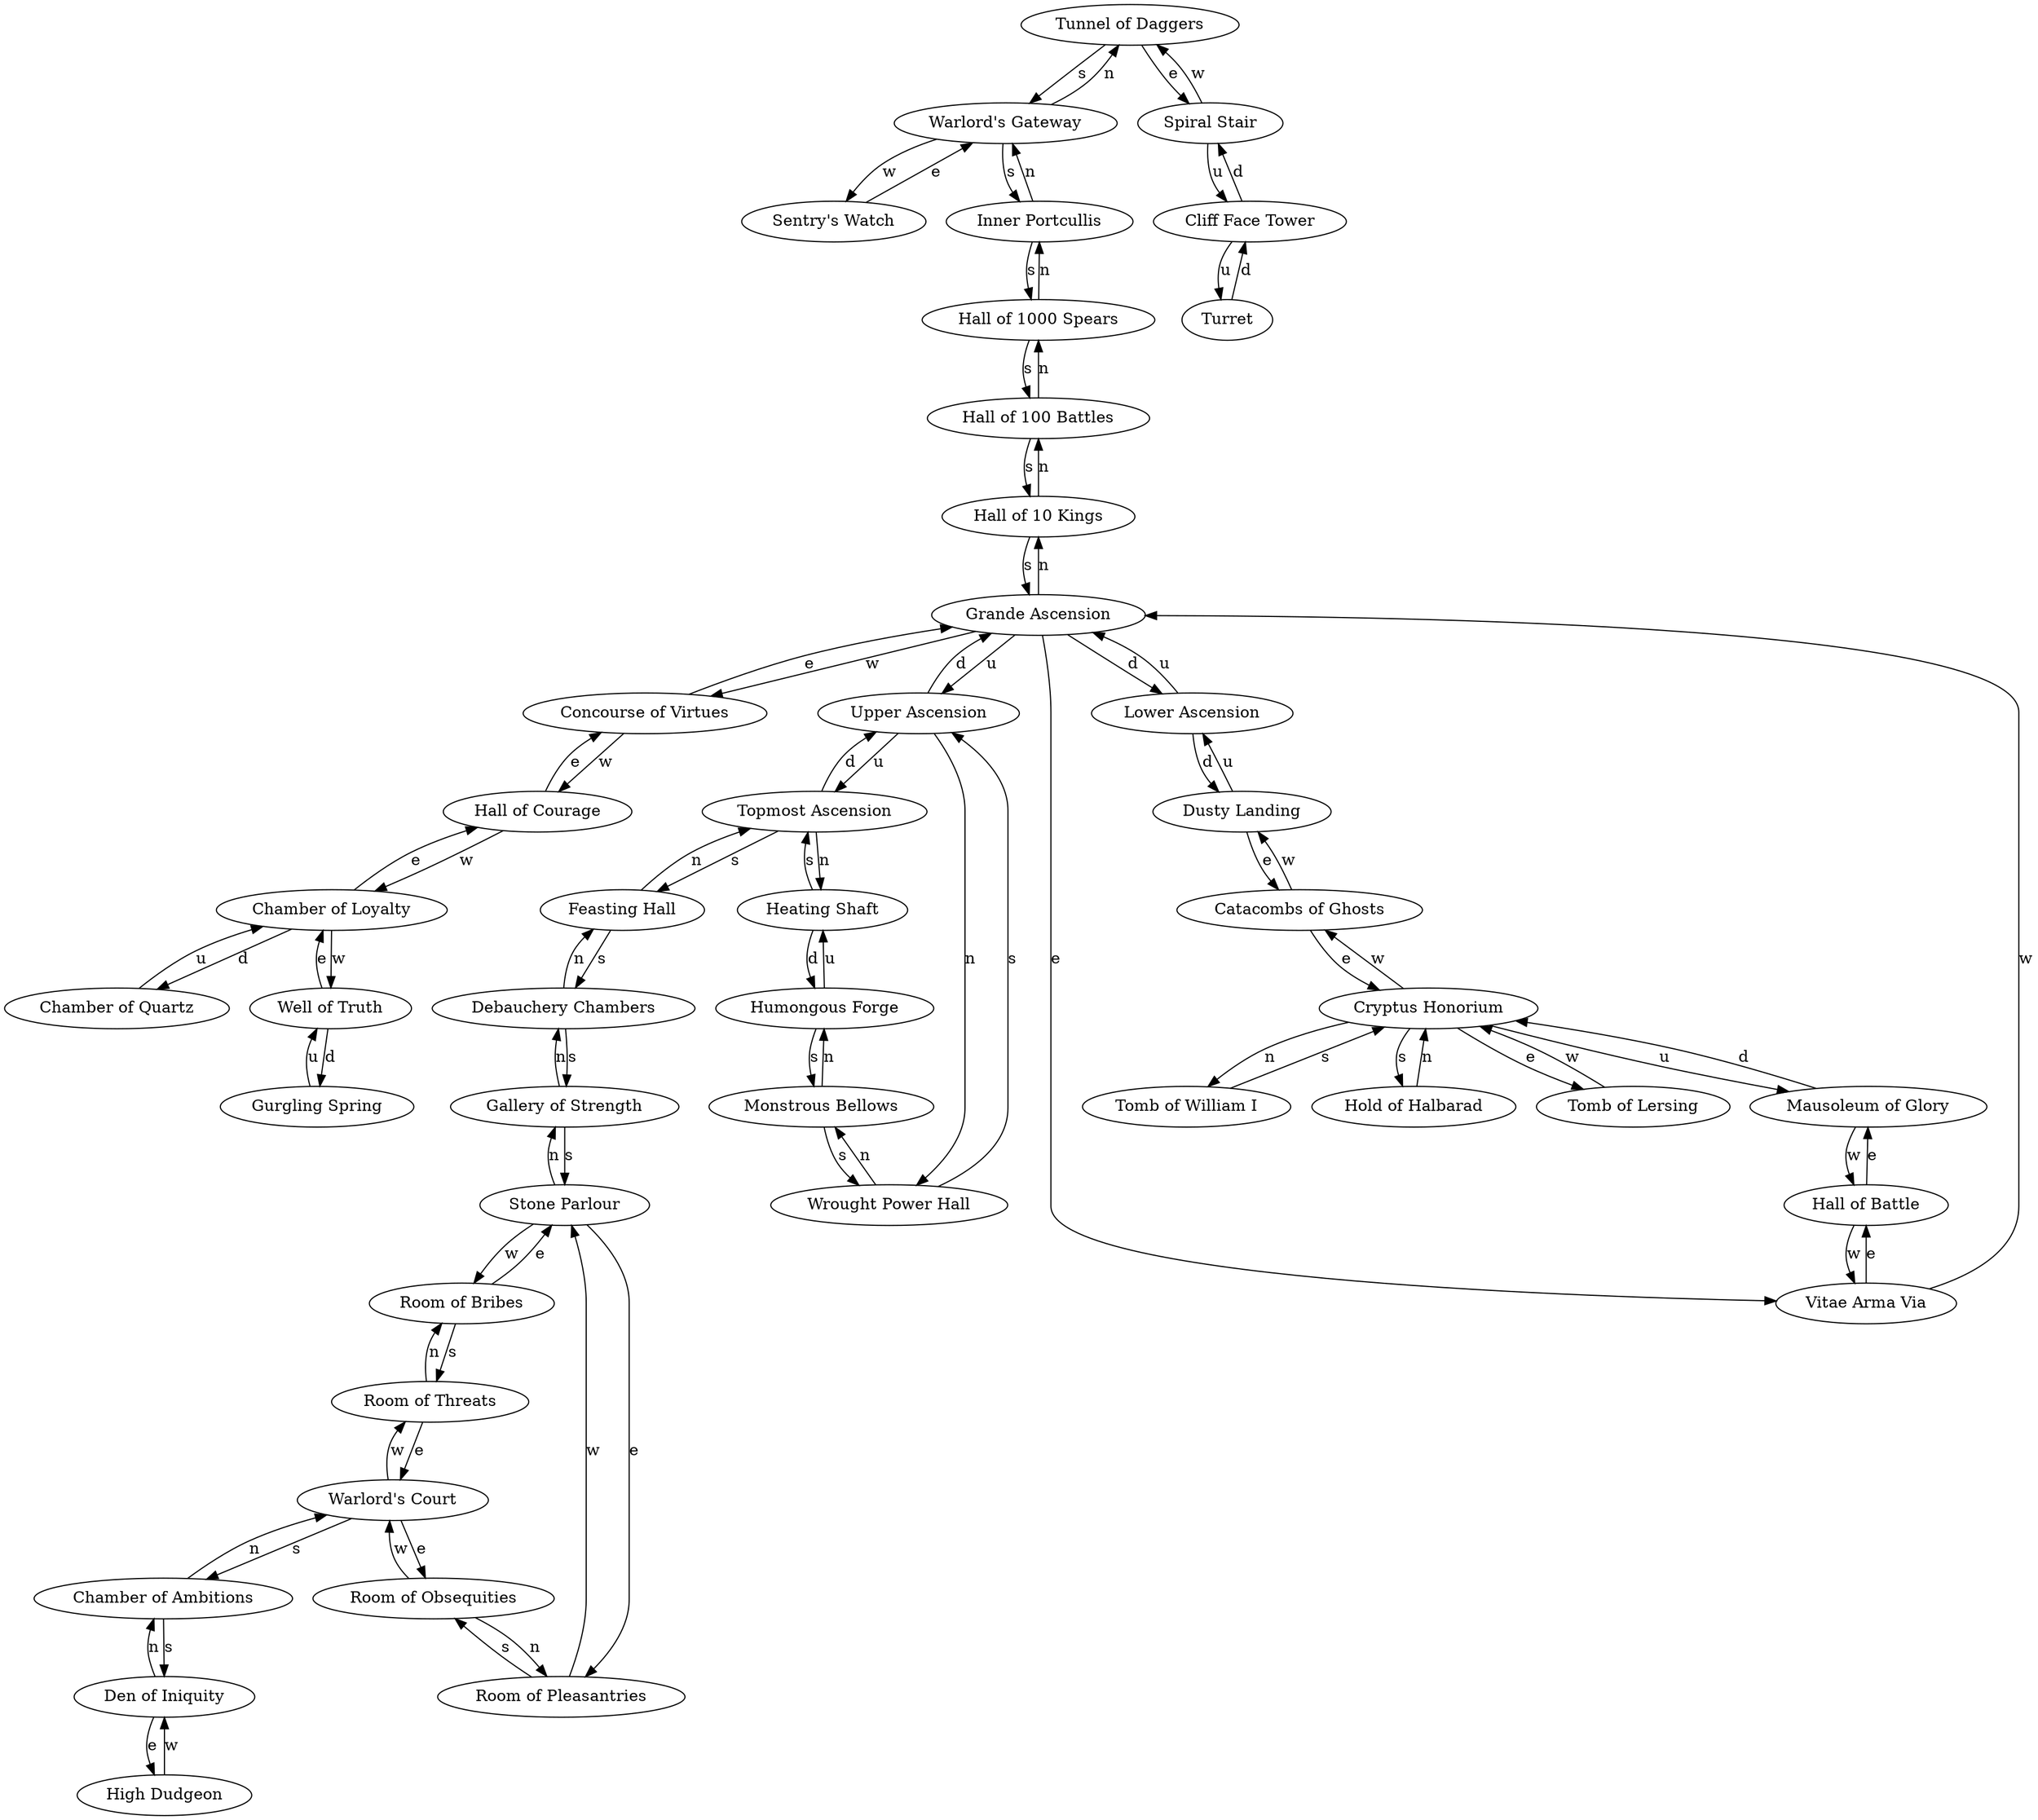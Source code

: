 digraph monster {
room_150 [label="Tunnel of Daggers"];
room_150 -> room_154 [label="s"];
room_150 -> room_151 [label="e"];
room_151 [label="Spiral Stair"];
room_151 -> room_150 [label="w"];
room_151 -> room_152 [label="u"];
room_152 [label="Cliff Face Tower"];
room_152 -> room_153 [label="u"];
room_152 -> room_151 [label="d"];
room_153 [label="Turret"];
room_153 -> room_152 [label="d"];
room_154 [label="Warlord's Gateway"];
room_154 -> room_150 [label="n"];
room_154 -> room_155 [label="s"];
room_154 -> room_156 [label="w"];
room_155 [label="Inner Portcullis"];
room_155 -> room_154 [label="n"];
room_155 -> room_157 [label="s"];
room_156 [label="Sentry's Watch"];
room_156 -> room_154 [label="e"];
room_157 [label="Hall of 1000 Spears"];
room_157 -> room_155 [label="n"];
room_157 -> room_159 [label="s"];
room_158 [label="Hall of 10 Kings"];
room_158 -> room_159 [label="n"];
room_158 -> room_160 [label="s"];
room_159 [label="Hall of 100 Battles"];
room_159 -> room_157 [label="n"];
room_159 -> room_158 [label="s"];
room_160 [label="Grande Ascension"];
room_160 -> room_158 [label="n"];
room_160 -> room_166 [label="e"];
room_160 -> room_161 [label="w"];
room_160 -> room_170 [label="u"];
room_160 -> room_187 [label="d"];
room_161 [label="Concourse of Virtues"];
room_161 -> room_160 [label="e"];
room_161 -> room_162 [label="w"];
room_162 [label="Hall of Courage"];
room_162 -> room_161 [label="e"];
room_162 -> room_163 [label="w"];
room_163 [label="Chamber of Loyalty"];
room_163 -> room_162 [label="e"];
room_163 -> room_164 [label="w"];
room_163 -> room_406 [label="d"];
room_164 [label="Well of Truth"];
room_164 -> room_163 [label="e"];
room_164 -> room_193 [label="d"];
room_166 [label="Vitae Arma Via"];
room_166 -> room_167 [label="e"];
room_166 -> room_160 [label="w"];
room_167 [label="Hall of Battle"];
room_167 -> room_168 [label="e"];
room_167 -> room_166 [label="w"];
room_168 [label="Mausoleum of Glory"];
room_168 -> room_167 [label="w"];
room_168 -> room_169 [label="d"];
room_169 [label="Cryptus Honorium"];
room_169 -> room_190 [label="n"];
room_169 -> room_192 [label="s"];
room_169 -> room_191 [label="e"];
room_169 -> room_189 [label="w"];
room_169 -> room_168 [label="u"];
room_170 [label="Upper Ascension"];
room_170 -> room_171 [label="n"];
room_170 -> room_174 [label="u"];
room_170 -> room_160 [label="d"];
room_171 [label="Wrought Power Hall"];
room_171 -> room_172 [label="n"];
room_171 -> room_170 [label="s"];
room_172 [label="Monstrous Bellows"];
room_172 -> room_173 [label="n"];
room_172 -> room_171 [label="s"];
room_173 [label="Humongous Forge"];
room_173 -> room_172 [label="s"];
room_173 -> room_175 [label="u"];
room_174 [label="Topmost Ascension"];
room_174 -> room_175 [label="n"];
room_174 -> room_185 [label="s"];
room_174 -> room_170 [label="d"];
room_175 [label="Heating Shaft"];
room_175 -> room_174 [label="s"];
room_175 -> room_173 [label="d"];
room_176 [label="Gallery of Strength"];
room_176 -> room_186 [label="n"];
room_176 -> room_177 [label="s"];
room_177 [label="Stone Parlour"];
room_177 -> room_176 [label="n"];
room_177 -> room_180 [label="e"];
room_177 -> room_178 [label="w"];
room_178 [label="Room of Bribes"];
room_178 -> room_179 [label="s"];
room_178 -> room_177 [label="e"];
room_179 [label="Room of Threats"];
room_179 -> room_178 [label="n"];
room_179 -> room_182 [label="e"];
room_180 [label="Room of Pleasantries"];
room_180 -> room_181 [label="s"];
room_180 -> room_177 [label="w"];
room_181 [label="Room of Obsequities"];
room_181 -> room_180 [label="n"];
room_181 -> room_182 [label="w"];
room_182 [label="Warlord's Court"];
room_182 -> room_183 [label="s"];
room_182 -> room_181 [label="e"];
room_182 -> room_179 [label="w"];
room_183 [label="Chamber of Ambitions"];
room_183 -> room_182 [label="n"];
room_183 -> room_184 [label="s"];
room_184 [label="Den of Iniquity"];
room_184 -> room_183 [label="n"];
room_184 -> room_458 [label="e"];
room_185 [label="Feasting Hall"];
room_185 -> room_174 [label="n"];
room_185 -> room_186 [label="s"];
room_186 [label="Debauchery Chambers"];
room_186 -> room_185 [label="n"];
room_186 -> room_176 [label="s"];
room_187 [label="Lower Ascension"];
room_187 -> room_160 [label="u"];
room_187 -> room_188 [label="d"];
room_188 [label="Dusty Landing"];
room_188 -> room_189 [label="e"];
room_188 -> room_187 [label="u"];
room_189 [label="Catacombs of Ghosts"];
room_189 -> room_169 [label="e"];
room_189 -> room_188 [label="w"];
room_190 [label="Tomb of William I"];
room_190 -> room_169 [label="s"];
room_191 [label="Tomb of Lersing"];
room_191 -> room_169 [label="w"];
room_192 [label="Hold of Halbarad"];
room_192 -> room_169 [label="n"];
room_193 [label="Gurgling Spring"];
room_193 -> room_164 [label="u"];
room_406 [label="Chamber of Quartz"];
room_406 -> room_163 [label="u"];
room_458 [label="High Dudgeon"];
room_458 -> room_184 [label="w"];
}
